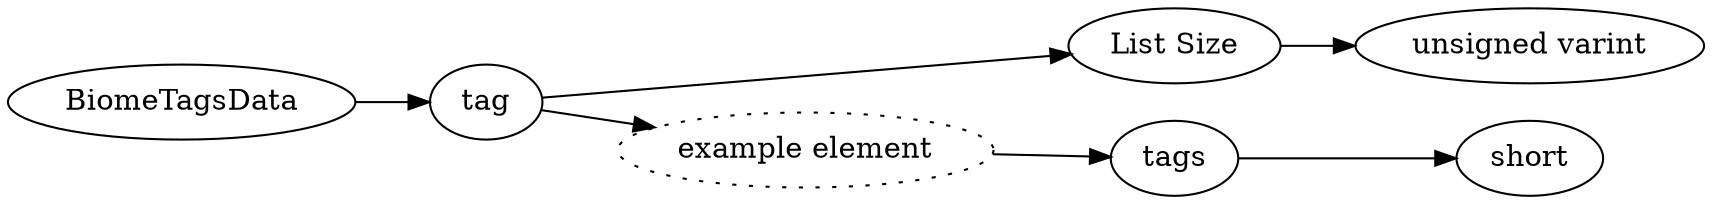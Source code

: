 digraph "BiomeTagsData" {
rankdir = LR
44
44 -> 45
45 -> 46
46 -> 47
45 -> 48
48 -> 49
49 -> 50

44 [label="BiomeTagsData",comment="name: \"BiomeTagsData\", typeName: \"\", id: 44, branchId: 0, recurseId: -1, attributes: 0, notes: \"\""];
45 [label="tag",comment="name: \"tag\", typeName: \"\", id: 45, branchId: 0, recurseId: -1, attributes: 8, notes: \"\""];
46 [label="List Size",comment="name: \"List Size\", typeName: \"\", id: 46, branchId: 0, recurseId: -1, attributes: 0, notes: \"\""];
47 [label="unsigned varint",comment="name: \"unsigned varint\", typeName: \"\", id: 47, branchId: 0, recurseId: -1, attributes: 512, notes: \"\""];
48 [label="example element",style=dotted,comment="name: \"example element\", typeName: \"\", id: 48, branchId: 0, recurseId: -1, attributes: 16, notes: \"\""];
49 [label="tags",comment="name: \"tags\", typeName: \"short\", id: 49, branchId: 0, recurseId: -1, attributes: 256, notes: \"\""];
50 [label="short",comment="name: \"short\", typeName: \"\", id: 50, branchId: 0, recurseId: -1, attributes: 512, notes: \"\""];
{ rank = max;47;50}

}
